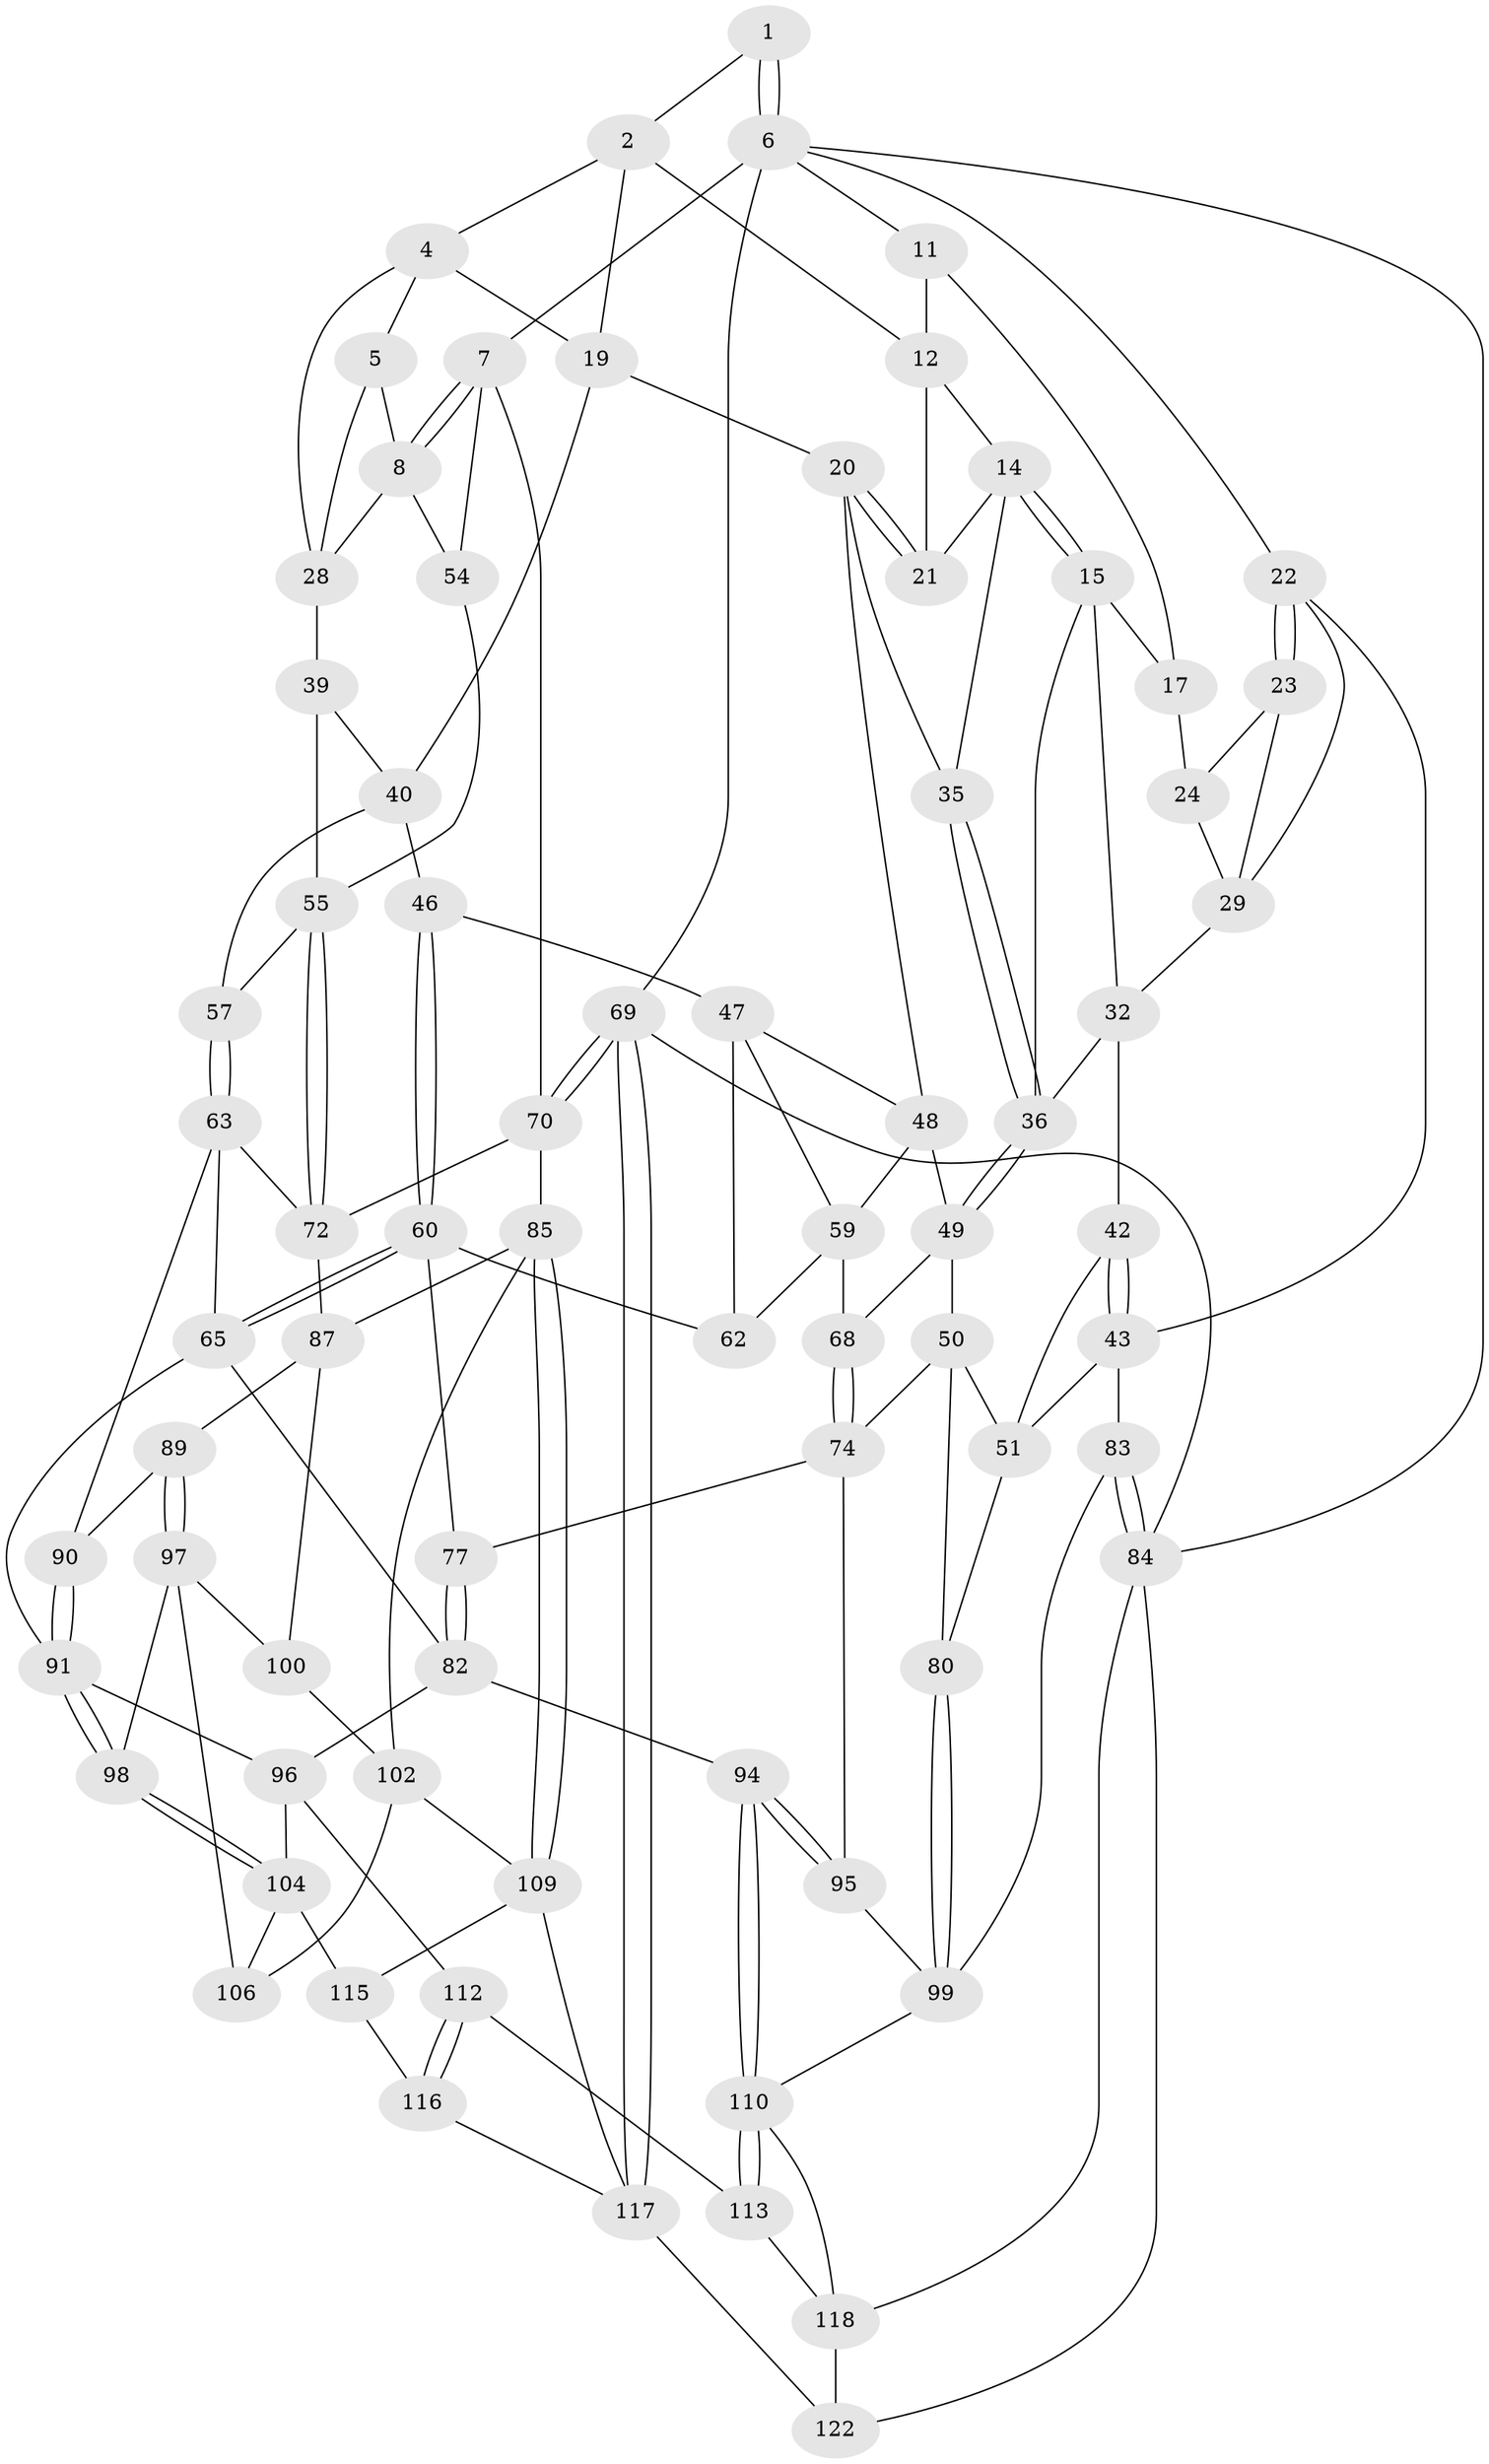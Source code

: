 // Generated by graph-tools (version 1.1) at 2025/52/02/27/25 19:52:37]
// undirected, 75 vertices, 163 edges
graph export_dot {
graph [start="1"]
  node [color=gray90,style=filled];
  1 [pos="+0.8211861809931312+0"];
  2 [pos="+0.5699077989726072+0",super="+3"];
  4 [pos="+0.6404386016260538+0.04024877448810094",super="+26"];
  5 [pos="+0.7209379498255563+0",super="+9"];
  6 [pos="+1+0",super="+10"];
  7 [pos="+1+0",super="+66"];
  8 [pos="+0.8050468911923677+0.10486722514487058",super="+41"];
  11 [pos="+0.22549683649403487+0"];
  12 [pos="+0.31758960304822664+0",super="+13"];
  14 [pos="+0.2859426100292932+0.12840137683451794",super="+34"];
  15 [pos="+0.2543997337844117+0.14182720192887896",super="+16"];
  17 [pos="+0.19183642058925857+0.10456528395009689",super="+18"];
  19 [pos="+0.482168172837118+0.12892808736811887",super="+27"];
  20 [pos="+0.4634664982385052+0.1282808587862189",super="+44"];
  21 [pos="+0.459350869467552+0.12535391013600275"];
  22 [pos="+0+0",super="+31"];
  23 [pos="+0.031528423919484946+0.055934202358114915"];
  24 [pos="+0.0900711323756568+0.0719660600928423",super="+25"];
  28 [pos="+0.7014407280576551+0.10876120979816165",super="+38"];
  29 [pos="+0.11807173951196367+0.15370907401544773",super="+30"];
  32 [pos="+0.16619797549633844+0.215224182402253",super="+33"];
  35 [pos="+0.3537224183917478+0.24349066580948098"];
  36 [pos="+0.27099253659081884+0.2698060651023067",super="+37"];
  39 [pos="+0.6058874648313455+0.22570876795015354"];
  40 [pos="+0.5902557766841003+0.22684283419221726",super="+45"];
  42 [pos="+0.04646564423020459+0.3183494719914442"];
  43 [pos="+0+0.2750451120727944",super="+79"];
  46 [pos="+0.5356494268800502+0.2972081861296411"];
  47 [pos="+0.510483787225192+0.3032727249547747",super="+58"];
  48 [pos="+0.42033960973281337+0.28486287351793",super="+52"];
  49 [pos="+0.2386143560434729+0.35283415173452265",super="+53"];
  50 [pos="+0.18183413533939774+0.3614691811646062",super="+76"];
  51 [pos="+0.07349199555111845+0.34009174879983145",super="+78"];
  54 [pos="+0.8325141310793623+0.30053938555589244"];
  55 [pos="+0.7819847416147222+0.3621018272495779",super="+56"];
  57 [pos="+0.6386155735200005+0.42855886398753945"];
  59 [pos="+0.41650694927915416+0.36593565212881235",super="+67"];
  60 [pos="+0.5351138463107697+0.4474803551426917",super="+61"];
  62 [pos="+0.48631914751085215+0.42871139705424494"];
  63 [pos="+0.6510234084896986+0.4680093812287585",super="+64"];
  65 [pos="+0.6276233396420892+0.4787805982963025",super="+81"];
  68 [pos="+0.33720223913669606+0.4996688178792706"];
  69 [pos="+1+1"];
  70 [pos="+1+0.5609067574222382",super="+71"];
  72 [pos="+0.7502622520812614+0.4386483900001471",super="+73"];
  74 [pos="+0.3381274019422281+0.5039143064563827",super="+75"];
  77 [pos="+0.4135845574201171+0.5271493738679882"];
  80 [pos="+0.1028571403588311+0.5768328006275448"];
  82 [pos="+0.4302368419415215+0.5508707893988636",super="+93"];
  83 [pos="+0+0.7675367457098853"];
  84 [pos="+0+1",super="+119"];
  85 [pos="+1+0.584473538431845",super="+86"];
  87 [pos="+0.7552883583971494+0.45290423479345804",super="+88"];
  89 [pos="+0.7388512372994699+0.6041205911991653"];
  90 [pos="+0.638048875836335+0.49971447664971796"];
  91 [pos="+0.6124909329501873+0.6187613466328125",super="+92"];
  94 [pos="+0.3072766515318368+0.7141746392582574"];
  95 [pos="+0.28886828171168544+0.6300431099183748"];
  96 [pos="+0.4817604155761602+0.6960434166484369",super="+105"];
  97 [pos="+0.671154719011051+0.6389139788593003",super="+101"];
  98 [pos="+0.6144305423672601+0.6226304697445086"];
  99 [pos="+0.0866578848113924+0.6233887420156491",super="+103"];
  100 [pos="+0.7855719769901945+0.6272365106478427"];
  102 [pos="+0.880362482208525+0.6302503059615426",super="+108"];
  104 [pos="+0.6018701534329306+0.7463688922577599",super="+107"];
  106 [pos="+0.7270903078488099+0.7399535167427582"];
  109 [pos="+0.8613710408810406+0.8708659748645605",super="+114"];
  110 [pos="+0.29065142212644623+0.7663552203938113",super="+111"];
  112 [pos="+0.4378577647484602+0.8466954851016182"];
  113 [pos="+0.3542413794385916+0.8168909032759886"];
  115 [pos="+0.7296565817855666+0.9418510443655556"];
  116 [pos="+0.44332620964534375+0.8579482230436714"];
  117 [pos="+0.8561154997141943+1",super="+121"];
  118 [pos="+0.1909761192295942+0.8288162254419521",super="+120"];
  122 [pos="+0.29540934128130125+1"];
  1 -- 2;
  1 -- 6;
  1 -- 6;
  2 -- 12;
  2 -- 19;
  2 -- 4;
  4 -- 5;
  4 -- 28;
  4 -- 19;
  5 -- 8;
  5 -- 28;
  6 -- 7;
  6 -- 69;
  6 -- 11;
  6 -- 84;
  6 -- 22;
  7 -- 8;
  7 -- 8;
  7 -- 70;
  7 -- 54;
  8 -- 54;
  8 -- 28;
  11 -- 12;
  11 -- 17;
  12 -- 21;
  12 -- 14;
  14 -- 15;
  14 -- 15;
  14 -- 35;
  14 -- 21;
  15 -- 36;
  15 -- 32;
  15 -- 17;
  17 -- 24 [weight=2];
  19 -- 20;
  19 -- 40;
  20 -- 21;
  20 -- 21;
  20 -- 48;
  20 -- 35;
  22 -- 23;
  22 -- 23;
  22 -- 43;
  22 -- 29;
  23 -- 24;
  23 -- 29;
  24 -- 29;
  28 -- 39;
  29 -- 32;
  32 -- 36;
  32 -- 42;
  35 -- 36;
  35 -- 36;
  36 -- 49;
  36 -- 49;
  39 -- 40;
  39 -- 55;
  40 -- 57;
  40 -- 46;
  42 -- 43;
  42 -- 43;
  42 -- 51;
  43 -- 83;
  43 -- 51;
  46 -- 47;
  46 -- 60;
  46 -- 60;
  47 -- 48;
  47 -- 59;
  47 -- 62;
  48 -- 59;
  48 -- 49;
  49 -- 50;
  49 -- 68;
  50 -- 51;
  50 -- 80;
  50 -- 74;
  51 -- 80;
  54 -- 55;
  55 -- 72;
  55 -- 72;
  55 -- 57;
  57 -- 63;
  57 -- 63;
  59 -- 68;
  59 -- 62;
  60 -- 65;
  60 -- 65;
  60 -- 77;
  60 -- 62;
  63 -- 65;
  63 -- 90;
  63 -- 72;
  65 -- 82;
  65 -- 91;
  68 -- 74;
  68 -- 74;
  69 -- 70;
  69 -- 70;
  69 -- 117;
  69 -- 117;
  69 -- 84;
  70 -- 85;
  70 -- 72;
  72 -- 87;
  74 -- 77;
  74 -- 95;
  77 -- 82;
  77 -- 82;
  80 -- 99;
  80 -- 99;
  82 -- 96;
  82 -- 94;
  83 -- 84;
  83 -- 84;
  83 -- 99;
  84 -- 122;
  84 -- 118;
  85 -- 109;
  85 -- 109;
  85 -- 102;
  85 -- 87;
  87 -- 89;
  87 -- 100;
  89 -- 90;
  89 -- 97;
  89 -- 97;
  90 -- 91;
  90 -- 91;
  91 -- 98;
  91 -- 98;
  91 -- 96;
  94 -- 95;
  94 -- 95;
  94 -- 110;
  94 -- 110;
  95 -- 99;
  96 -- 104;
  96 -- 112;
  97 -- 98;
  97 -- 106;
  97 -- 100;
  98 -- 104;
  98 -- 104;
  99 -- 110;
  100 -- 102;
  102 -- 106;
  102 -- 109;
  104 -- 106;
  104 -- 115;
  109 -- 117;
  109 -- 115;
  110 -- 113;
  110 -- 113;
  110 -- 118;
  112 -- 113;
  112 -- 116;
  112 -- 116;
  113 -- 118;
  115 -- 116;
  116 -- 117;
  117 -- 122;
  118 -- 122;
}
